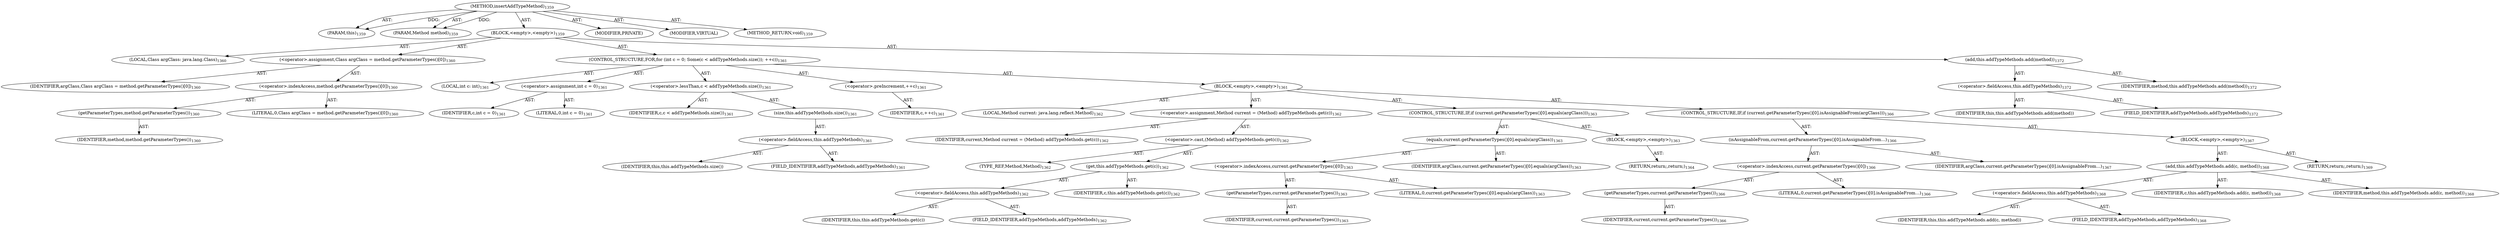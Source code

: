 digraph "insertAddTypeMethod" {  
"111669149736" [label = <(METHOD,insertAddTypeMethod)<SUB>1359</SUB>> ]
"115964117142" [label = <(PARAM,this)<SUB>1359</SUB>> ]
"115964117143" [label = <(PARAM,Method method)<SUB>1359</SUB>> ]
"25769803956" [label = <(BLOCK,&lt;empty&gt;,&lt;empty&gt;)<SUB>1359</SUB>> ]
"94489280606" [label = <(LOCAL,Class argClass: java.lang.Class)<SUB>1360</SUB>> ]
"30064771760" [label = <(&lt;operator&gt;.assignment,Class argClass = method.getParameterTypes()[0])<SUB>1360</SUB>> ]
"68719477403" [label = <(IDENTIFIER,argClass,Class argClass = method.getParameterTypes()[0])<SUB>1360</SUB>> ]
"30064771761" [label = <(&lt;operator&gt;.indexAccess,method.getParameterTypes()[0])<SUB>1360</SUB>> ]
"30064771762" [label = <(getParameterTypes,method.getParameterTypes())<SUB>1360</SUB>> ]
"68719477404" [label = <(IDENTIFIER,method,method.getParameterTypes())<SUB>1360</SUB>> ]
"90194313320" [label = <(LITERAL,0,Class argClass = method.getParameterTypes()[0])<SUB>1360</SUB>> ]
"47244640362" [label = <(CONTROL_STRUCTURE,FOR,for (int c = 0; Some(c &lt; addTypeMethods.size()); ++c))<SUB>1361</SUB>> ]
"94489280607" [label = <(LOCAL,int c: int)<SUB>1361</SUB>> ]
"30064771763" [label = <(&lt;operator&gt;.assignment,int c = 0)<SUB>1361</SUB>> ]
"68719477405" [label = <(IDENTIFIER,c,int c = 0)<SUB>1361</SUB>> ]
"90194313321" [label = <(LITERAL,0,int c = 0)<SUB>1361</SUB>> ]
"30064771764" [label = <(&lt;operator&gt;.lessThan,c &lt; addTypeMethods.size())<SUB>1361</SUB>> ]
"68719477406" [label = <(IDENTIFIER,c,c &lt; addTypeMethods.size())<SUB>1361</SUB>> ]
"30064771765" [label = <(size,this.addTypeMethods.size())<SUB>1361</SUB>> ]
"30064771766" [label = <(&lt;operator&gt;.fieldAccess,this.addTypeMethods)<SUB>1361</SUB>> ]
"68719477407" [label = <(IDENTIFIER,this,this.addTypeMethods.size())> ]
"55834574984" [label = <(FIELD_IDENTIFIER,addTypeMethods,addTypeMethods)<SUB>1361</SUB>> ]
"30064771767" [label = <(&lt;operator&gt;.preIncrement,++c)<SUB>1361</SUB>> ]
"68719477408" [label = <(IDENTIFIER,c,++c)<SUB>1361</SUB>> ]
"25769803957" [label = <(BLOCK,&lt;empty&gt;,&lt;empty&gt;)<SUB>1361</SUB>> ]
"94489280608" [label = <(LOCAL,Method current: java.lang.reflect.Method)<SUB>1362</SUB>> ]
"30064771768" [label = <(&lt;operator&gt;.assignment,Method current = (Method) addTypeMethods.get(c))<SUB>1362</SUB>> ]
"68719477409" [label = <(IDENTIFIER,current,Method current = (Method) addTypeMethods.get(c))<SUB>1362</SUB>> ]
"30064771769" [label = <(&lt;operator&gt;.cast,(Method) addTypeMethods.get(c))<SUB>1362</SUB>> ]
"180388626465" [label = <(TYPE_REF,Method,Method)<SUB>1362</SUB>> ]
"30064771770" [label = <(get,this.addTypeMethods.get(c))<SUB>1362</SUB>> ]
"30064771771" [label = <(&lt;operator&gt;.fieldAccess,this.addTypeMethods)<SUB>1362</SUB>> ]
"68719477410" [label = <(IDENTIFIER,this,this.addTypeMethods.get(c))> ]
"55834574985" [label = <(FIELD_IDENTIFIER,addTypeMethods,addTypeMethods)<SUB>1362</SUB>> ]
"68719477411" [label = <(IDENTIFIER,c,this.addTypeMethods.get(c))<SUB>1362</SUB>> ]
"47244640363" [label = <(CONTROL_STRUCTURE,IF,if (current.getParameterTypes()[0].equals(argClass)))<SUB>1363</SUB>> ]
"30064771772" [label = <(equals,current.getParameterTypes()[0].equals(argClass))<SUB>1363</SUB>> ]
"30064771773" [label = <(&lt;operator&gt;.indexAccess,current.getParameterTypes()[0])<SUB>1363</SUB>> ]
"30064771774" [label = <(getParameterTypes,current.getParameterTypes())<SUB>1363</SUB>> ]
"68719477412" [label = <(IDENTIFIER,current,current.getParameterTypes())<SUB>1363</SUB>> ]
"90194313322" [label = <(LITERAL,0,current.getParameterTypes()[0].equals(argClass))<SUB>1363</SUB>> ]
"68719477413" [label = <(IDENTIFIER,argClass,current.getParameterTypes()[0].equals(argClass))<SUB>1363</SUB>> ]
"25769803958" [label = <(BLOCK,&lt;empty&gt;,&lt;empty&gt;)<SUB>1363</SUB>> ]
"146028888101" [label = <(RETURN,return;,return;)<SUB>1364</SUB>> ]
"47244640364" [label = <(CONTROL_STRUCTURE,IF,if (current.getParameterTypes()[0].isAssignableFrom(argClass)))<SUB>1366</SUB>> ]
"30064771775" [label = <(isAssignableFrom,current.getParameterTypes()[0].isAssignableFrom...)<SUB>1366</SUB>> ]
"30064771776" [label = <(&lt;operator&gt;.indexAccess,current.getParameterTypes()[0])<SUB>1366</SUB>> ]
"30064771777" [label = <(getParameterTypes,current.getParameterTypes())<SUB>1366</SUB>> ]
"68719477414" [label = <(IDENTIFIER,current,current.getParameterTypes())<SUB>1366</SUB>> ]
"90194313323" [label = <(LITERAL,0,current.getParameterTypes()[0].isAssignableFrom...)<SUB>1366</SUB>> ]
"68719477415" [label = <(IDENTIFIER,argClass,current.getParameterTypes()[0].isAssignableFrom...)<SUB>1367</SUB>> ]
"25769803959" [label = <(BLOCK,&lt;empty&gt;,&lt;empty&gt;)<SUB>1367</SUB>> ]
"30064771778" [label = <(add,this.addTypeMethods.add(c, method))<SUB>1368</SUB>> ]
"30064771779" [label = <(&lt;operator&gt;.fieldAccess,this.addTypeMethods)<SUB>1368</SUB>> ]
"68719477416" [label = <(IDENTIFIER,this,this.addTypeMethods.add(c, method))> ]
"55834574986" [label = <(FIELD_IDENTIFIER,addTypeMethods,addTypeMethods)<SUB>1368</SUB>> ]
"68719477417" [label = <(IDENTIFIER,c,this.addTypeMethods.add(c, method))<SUB>1368</SUB>> ]
"68719477418" [label = <(IDENTIFIER,method,this.addTypeMethods.add(c, method))<SUB>1368</SUB>> ]
"146028888102" [label = <(RETURN,return;,return;)<SUB>1369</SUB>> ]
"30064771780" [label = <(add,this.addTypeMethods.add(method))<SUB>1372</SUB>> ]
"30064771781" [label = <(&lt;operator&gt;.fieldAccess,this.addTypeMethods)<SUB>1372</SUB>> ]
"68719477419" [label = <(IDENTIFIER,this,this.addTypeMethods.add(method))> ]
"55834574987" [label = <(FIELD_IDENTIFIER,addTypeMethods,addTypeMethods)<SUB>1372</SUB>> ]
"68719477420" [label = <(IDENTIFIER,method,this.addTypeMethods.add(method))<SUB>1372</SUB>> ]
"133143986283" [label = <(MODIFIER,PRIVATE)> ]
"133143986284" [label = <(MODIFIER,VIRTUAL)> ]
"128849018920" [label = <(METHOD_RETURN,void)<SUB>1359</SUB>> ]
  "111669149736" -> "115964117142"  [ label = "AST: "] 
  "111669149736" -> "115964117143"  [ label = "AST: "] 
  "111669149736" -> "25769803956"  [ label = "AST: "] 
  "111669149736" -> "133143986283"  [ label = "AST: "] 
  "111669149736" -> "133143986284"  [ label = "AST: "] 
  "111669149736" -> "128849018920"  [ label = "AST: "] 
  "25769803956" -> "94489280606"  [ label = "AST: "] 
  "25769803956" -> "30064771760"  [ label = "AST: "] 
  "25769803956" -> "47244640362"  [ label = "AST: "] 
  "25769803956" -> "30064771780"  [ label = "AST: "] 
  "30064771760" -> "68719477403"  [ label = "AST: "] 
  "30064771760" -> "30064771761"  [ label = "AST: "] 
  "30064771761" -> "30064771762"  [ label = "AST: "] 
  "30064771761" -> "90194313320"  [ label = "AST: "] 
  "30064771762" -> "68719477404"  [ label = "AST: "] 
  "47244640362" -> "94489280607"  [ label = "AST: "] 
  "47244640362" -> "30064771763"  [ label = "AST: "] 
  "47244640362" -> "30064771764"  [ label = "AST: "] 
  "47244640362" -> "30064771767"  [ label = "AST: "] 
  "47244640362" -> "25769803957"  [ label = "AST: "] 
  "30064771763" -> "68719477405"  [ label = "AST: "] 
  "30064771763" -> "90194313321"  [ label = "AST: "] 
  "30064771764" -> "68719477406"  [ label = "AST: "] 
  "30064771764" -> "30064771765"  [ label = "AST: "] 
  "30064771765" -> "30064771766"  [ label = "AST: "] 
  "30064771766" -> "68719477407"  [ label = "AST: "] 
  "30064771766" -> "55834574984"  [ label = "AST: "] 
  "30064771767" -> "68719477408"  [ label = "AST: "] 
  "25769803957" -> "94489280608"  [ label = "AST: "] 
  "25769803957" -> "30064771768"  [ label = "AST: "] 
  "25769803957" -> "47244640363"  [ label = "AST: "] 
  "25769803957" -> "47244640364"  [ label = "AST: "] 
  "30064771768" -> "68719477409"  [ label = "AST: "] 
  "30064771768" -> "30064771769"  [ label = "AST: "] 
  "30064771769" -> "180388626465"  [ label = "AST: "] 
  "30064771769" -> "30064771770"  [ label = "AST: "] 
  "30064771770" -> "30064771771"  [ label = "AST: "] 
  "30064771770" -> "68719477411"  [ label = "AST: "] 
  "30064771771" -> "68719477410"  [ label = "AST: "] 
  "30064771771" -> "55834574985"  [ label = "AST: "] 
  "47244640363" -> "30064771772"  [ label = "AST: "] 
  "47244640363" -> "25769803958"  [ label = "AST: "] 
  "30064771772" -> "30064771773"  [ label = "AST: "] 
  "30064771772" -> "68719477413"  [ label = "AST: "] 
  "30064771773" -> "30064771774"  [ label = "AST: "] 
  "30064771773" -> "90194313322"  [ label = "AST: "] 
  "30064771774" -> "68719477412"  [ label = "AST: "] 
  "25769803958" -> "146028888101"  [ label = "AST: "] 
  "47244640364" -> "30064771775"  [ label = "AST: "] 
  "47244640364" -> "25769803959"  [ label = "AST: "] 
  "30064771775" -> "30064771776"  [ label = "AST: "] 
  "30064771775" -> "68719477415"  [ label = "AST: "] 
  "30064771776" -> "30064771777"  [ label = "AST: "] 
  "30064771776" -> "90194313323"  [ label = "AST: "] 
  "30064771777" -> "68719477414"  [ label = "AST: "] 
  "25769803959" -> "30064771778"  [ label = "AST: "] 
  "25769803959" -> "146028888102"  [ label = "AST: "] 
  "30064771778" -> "30064771779"  [ label = "AST: "] 
  "30064771778" -> "68719477417"  [ label = "AST: "] 
  "30064771778" -> "68719477418"  [ label = "AST: "] 
  "30064771779" -> "68719477416"  [ label = "AST: "] 
  "30064771779" -> "55834574986"  [ label = "AST: "] 
  "30064771780" -> "30064771781"  [ label = "AST: "] 
  "30064771780" -> "68719477420"  [ label = "AST: "] 
  "30064771781" -> "68719477419"  [ label = "AST: "] 
  "30064771781" -> "55834574987"  [ label = "AST: "] 
  "111669149736" -> "115964117142"  [ label = "DDG: "] 
  "111669149736" -> "115964117143"  [ label = "DDG: "] 
}

